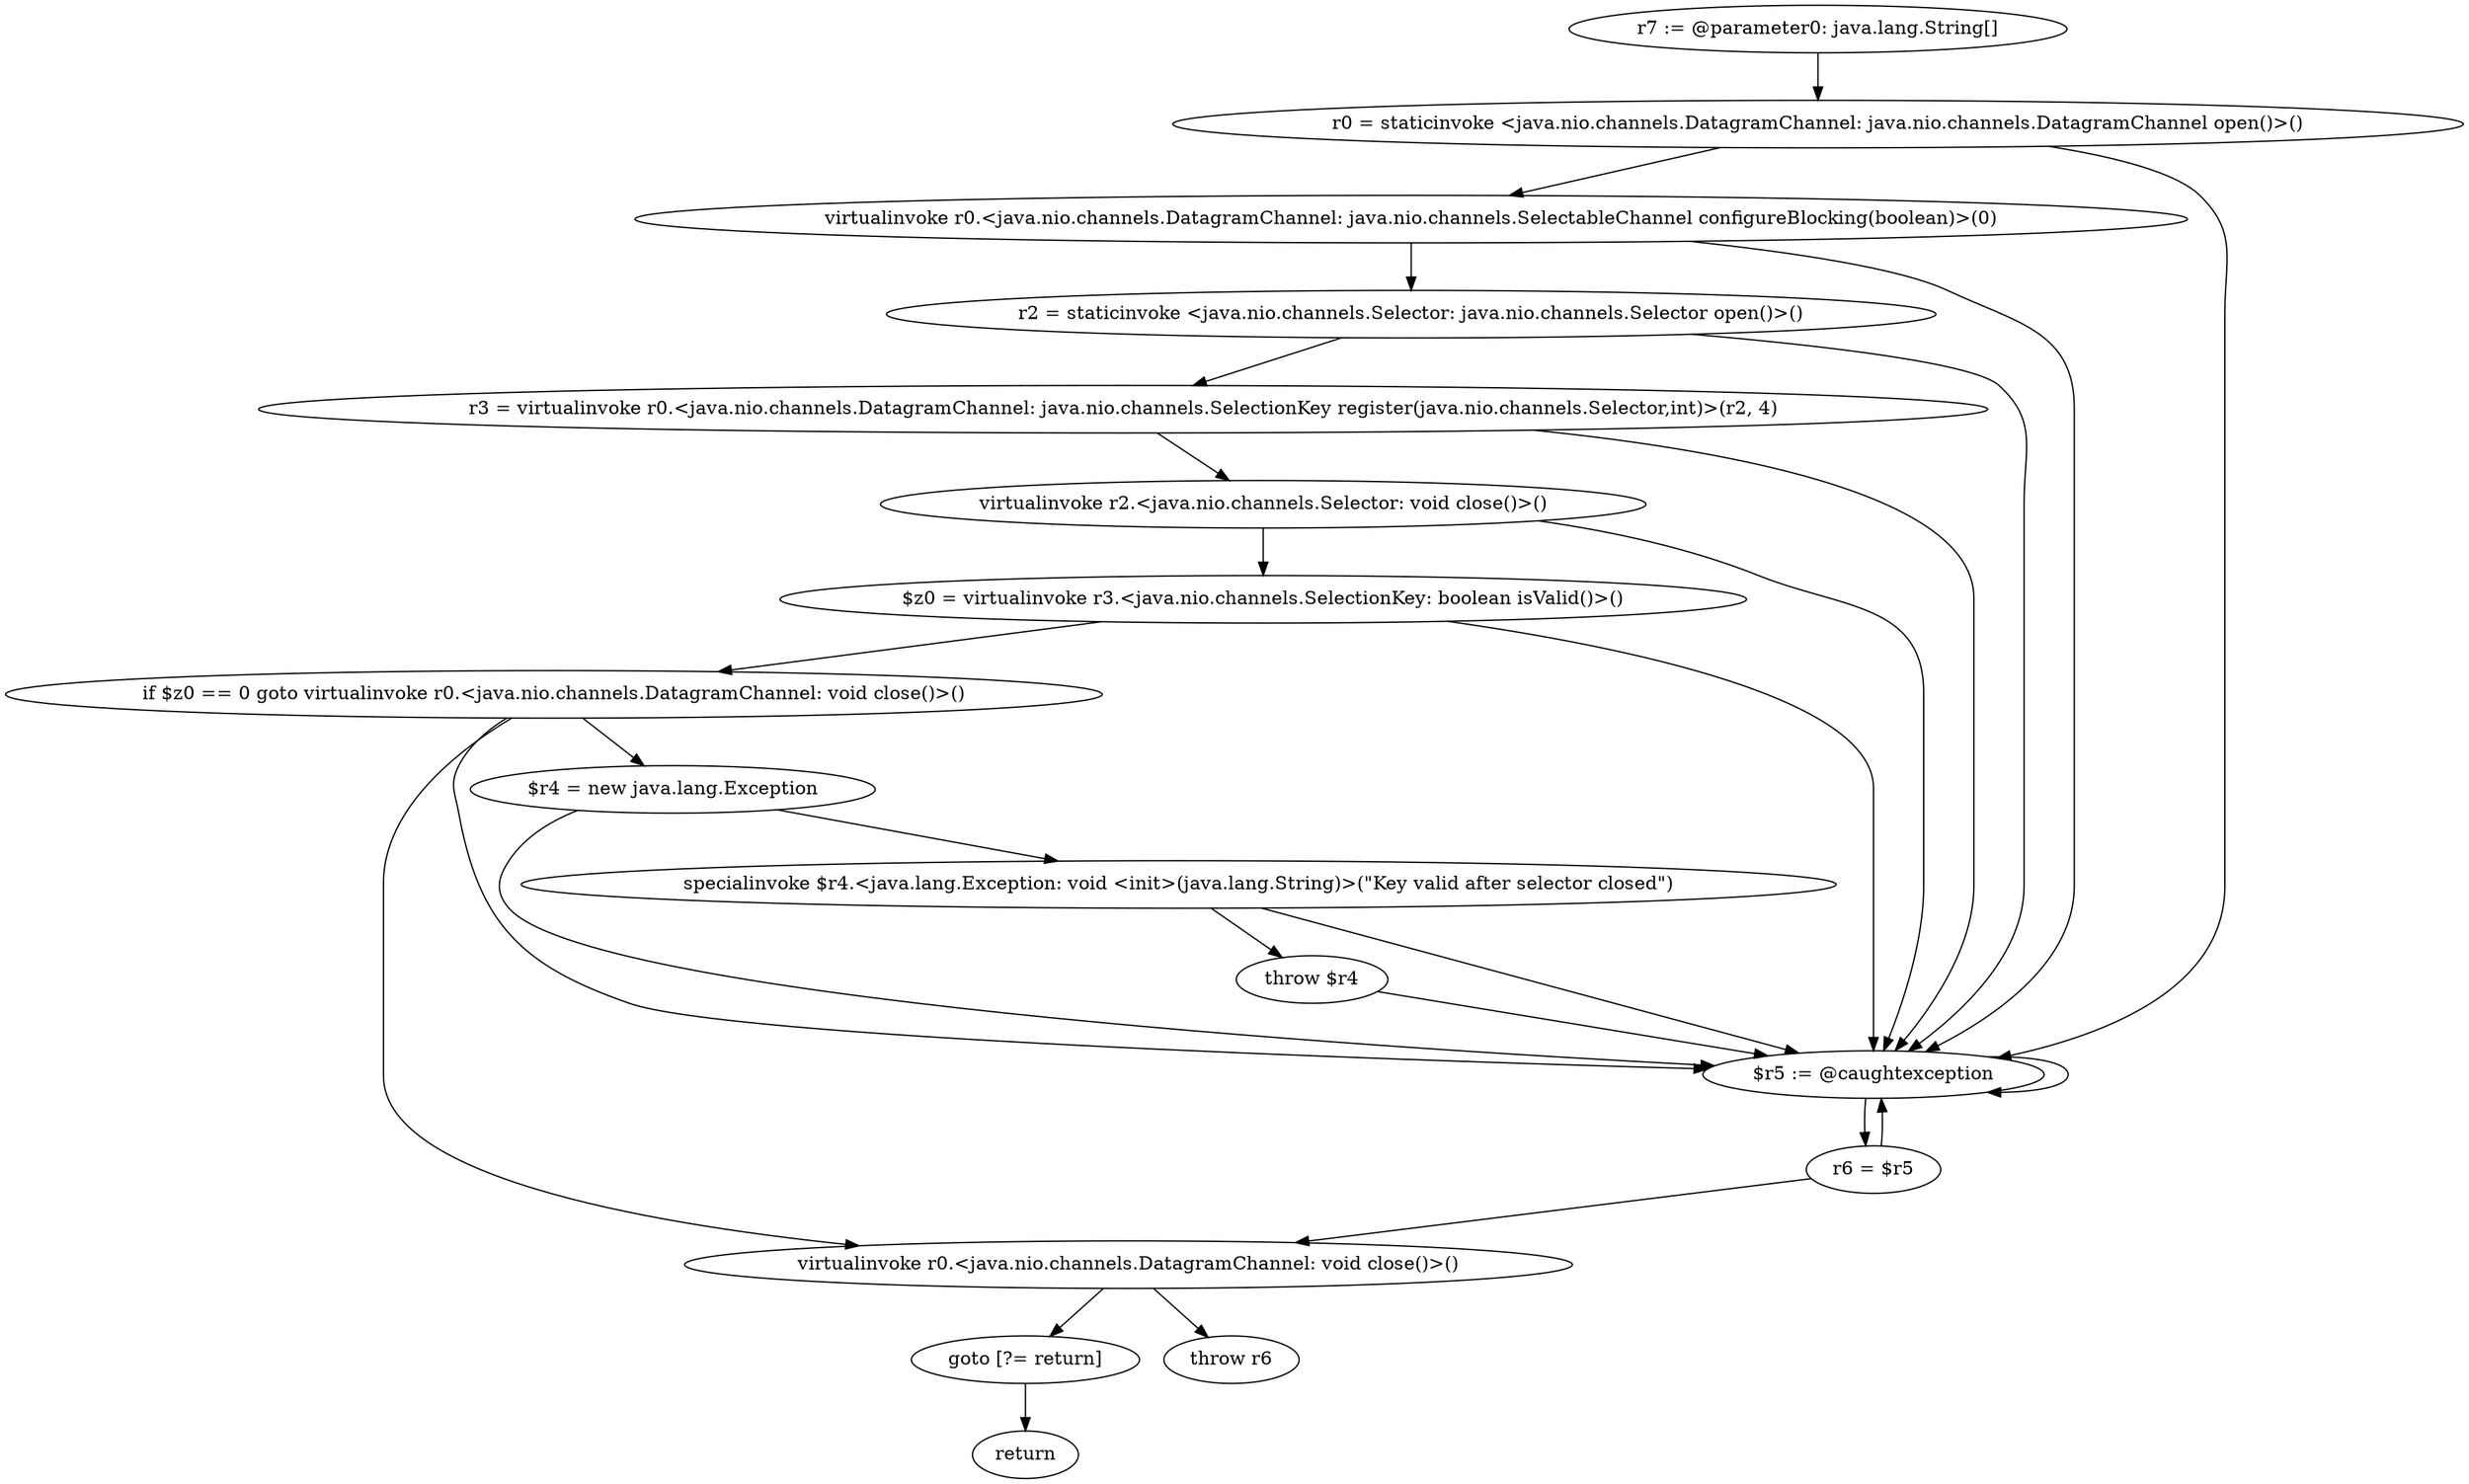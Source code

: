 digraph "unitGraph" {
    "r7 := @parameter0: java.lang.String[]"
    "r0 = staticinvoke <java.nio.channels.DatagramChannel: java.nio.channels.DatagramChannel open()>()"
    "virtualinvoke r0.<java.nio.channels.DatagramChannel: java.nio.channels.SelectableChannel configureBlocking(boolean)>(0)"
    "r2 = staticinvoke <java.nio.channels.Selector: java.nio.channels.Selector open()>()"
    "r3 = virtualinvoke r0.<java.nio.channels.DatagramChannel: java.nio.channels.SelectionKey register(java.nio.channels.Selector,int)>(r2, 4)"
    "virtualinvoke r2.<java.nio.channels.Selector: void close()>()"
    "$z0 = virtualinvoke r3.<java.nio.channels.SelectionKey: boolean isValid()>()"
    "if $z0 == 0 goto virtualinvoke r0.<java.nio.channels.DatagramChannel: void close()>()"
    "$r4 = new java.lang.Exception"
    "specialinvoke $r4.<java.lang.Exception: void <init>(java.lang.String)>(\"Key valid after selector closed\")"
    "throw $r4"
    "virtualinvoke r0.<java.nio.channels.DatagramChannel: void close()>()"
    "goto [?= return]"
    "$r5 := @caughtexception"
    "r6 = $r5"
    "throw r6"
    "return"
    "r7 := @parameter0: java.lang.String[]"->"r0 = staticinvoke <java.nio.channels.DatagramChannel: java.nio.channels.DatagramChannel open()>()";
    "r0 = staticinvoke <java.nio.channels.DatagramChannel: java.nio.channels.DatagramChannel open()>()"->"virtualinvoke r0.<java.nio.channels.DatagramChannel: java.nio.channels.SelectableChannel configureBlocking(boolean)>(0)";
    "r0 = staticinvoke <java.nio.channels.DatagramChannel: java.nio.channels.DatagramChannel open()>()"->"$r5 := @caughtexception";
    "virtualinvoke r0.<java.nio.channels.DatagramChannel: java.nio.channels.SelectableChannel configureBlocking(boolean)>(0)"->"r2 = staticinvoke <java.nio.channels.Selector: java.nio.channels.Selector open()>()";
    "virtualinvoke r0.<java.nio.channels.DatagramChannel: java.nio.channels.SelectableChannel configureBlocking(boolean)>(0)"->"$r5 := @caughtexception";
    "r2 = staticinvoke <java.nio.channels.Selector: java.nio.channels.Selector open()>()"->"r3 = virtualinvoke r0.<java.nio.channels.DatagramChannel: java.nio.channels.SelectionKey register(java.nio.channels.Selector,int)>(r2, 4)";
    "r2 = staticinvoke <java.nio.channels.Selector: java.nio.channels.Selector open()>()"->"$r5 := @caughtexception";
    "r3 = virtualinvoke r0.<java.nio.channels.DatagramChannel: java.nio.channels.SelectionKey register(java.nio.channels.Selector,int)>(r2, 4)"->"virtualinvoke r2.<java.nio.channels.Selector: void close()>()";
    "r3 = virtualinvoke r0.<java.nio.channels.DatagramChannel: java.nio.channels.SelectionKey register(java.nio.channels.Selector,int)>(r2, 4)"->"$r5 := @caughtexception";
    "virtualinvoke r2.<java.nio.channels.Selector: void close()>()"->"$z0 = virtualinvoke r3.<java.nio.channels.SelectionKey: boolean isValid()>()";
    "virtualinvoke r2.<java.nio.channels.Selector: void close()>()"->"$r5 := @caughtexception";
    "$z0 = virtualinvoke r3.<java.nio.channels.SelectionKey: boolean isValid()>()"->"if $z0 == 0 goto virtualinvoke r0.<java.nio.channels.DatagramChannel: void close()>()";
    "$z0 = virtualinvoke r3.<java.nio.channels.SelectionKey: boolean isValid()>()"->"$r5 := @caughtexception";
    "if $z0 == 0 goto virtualinvoke r0.<java.nio.channels.DatagramChannel: void close()>()"->"$r4 = new java.lang.Exception";
    "if $z0 == 0 goto virtualinvoke r0.<java.nio.channels.DatagramChannel: void close()>()"->"virtualinvoke r0.<java.nio.channels.DatagramChannel: void close()>()";
    "if $z0 == 0 goto virtualinvoke r0.<java.nio.channels.DatagramChannel: void close()>()"->"$r5 := @caughtexception";
    "$r4 = new java.lang.Exception"->"specialinvoke $r4.<java.lang.Exception: void <init>(java.lang.String)>(\"Key valid after selector closed\")";
    "$r4 = new java.lang.Exception"->"$r5 := @caughtexception";
    "specialinvoke $r4.<java.lang.Exception: void <init>(java.lang.String)>(\"Key valid after selector closed\")"->"throw $r4";
    "specialinvoke $r4.<java.lang.Exception: void <init>(java.lang.String)>(\"Key valid after selector closed\")"->"$r5 := @caughtexception";
    "throw $r4"->"$r5 := @caughtexception";
    "virtualinvoke r0.<java.nio.channels.DatagramChannel: void close()>()"->"goto [?= return]";
    "goto [?= return]"->"return";
    "$r5 := @caughtexception"->"r6 = $r5";
    "$r5 := @caughtexception"->"$r5 := @caughtexception";
    "r6 = $r5"->"virtualinvoke r0.<java.nio.channels.DatagramChannel: void close()>()";
    "r6 = $r5"->"$r5 := @caughtexception";
    "virtualinvoke r0.<java.nio.channels.DatagramChannel: void close()>()"->"throw r6";
}
